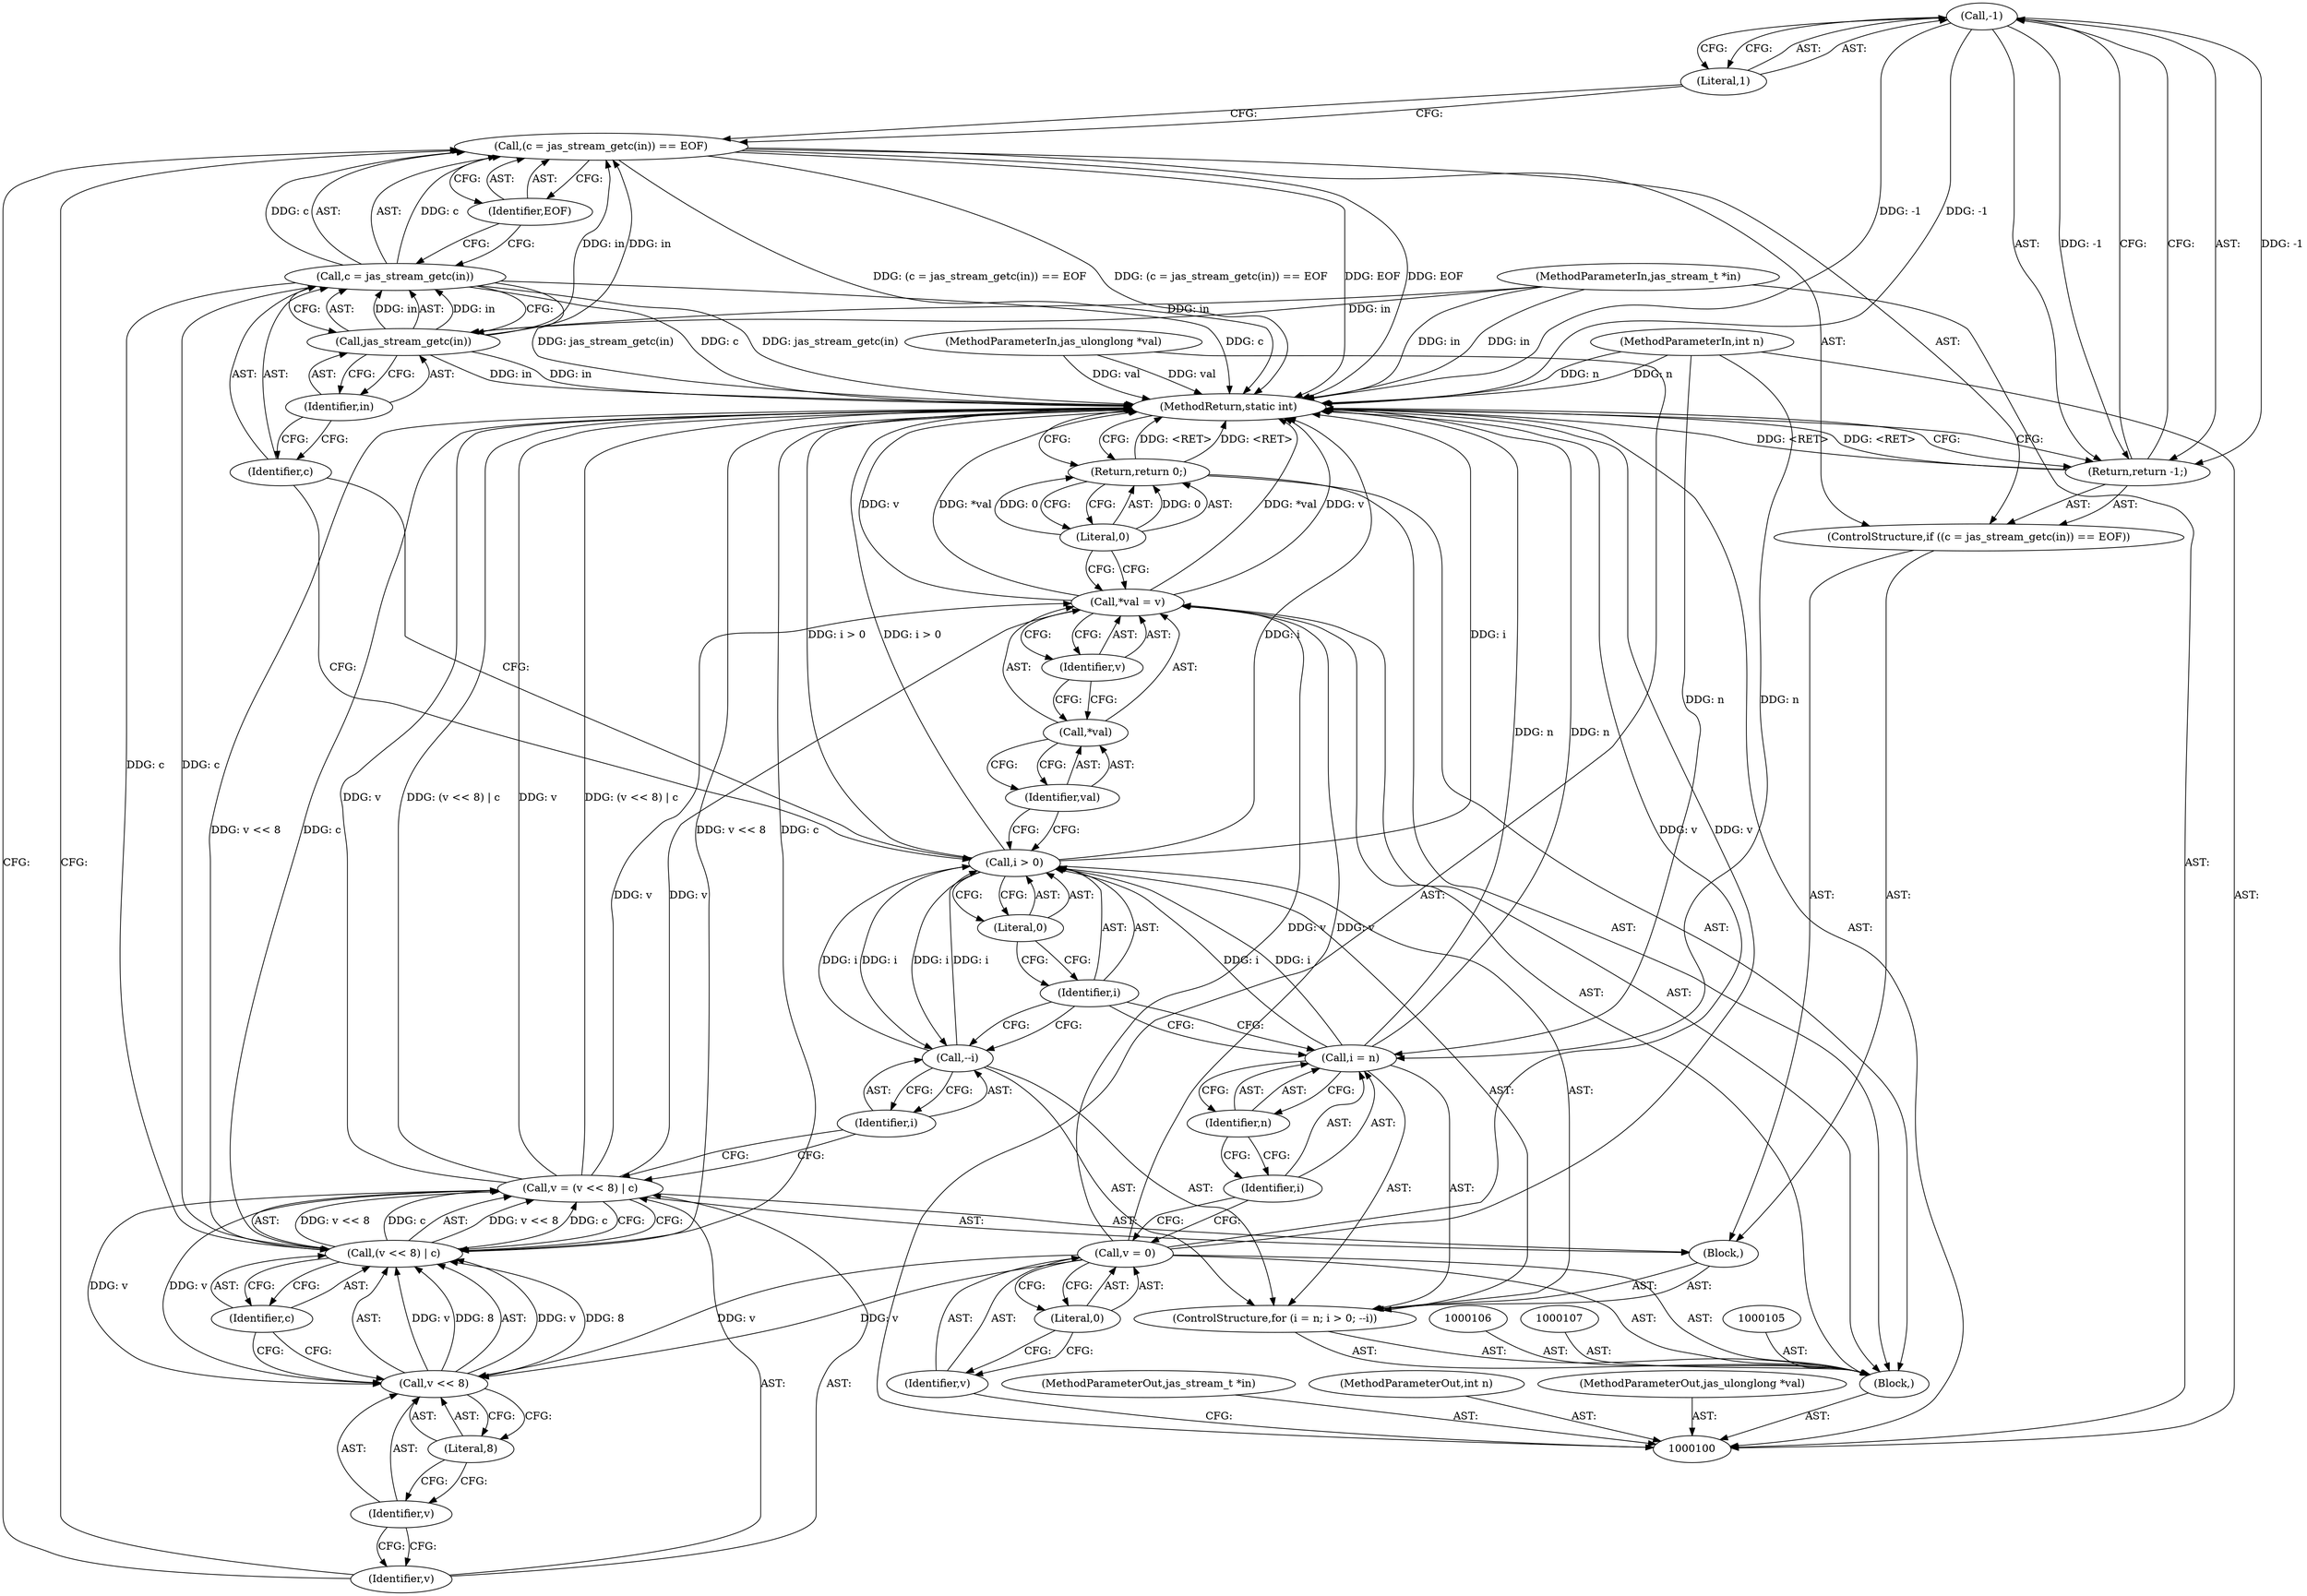 digraph "0_jasper_d42b2388f7f8e0332c846675133acea151fc557a_2" {
"1000129" [label="(Call,-1)"];
"1000130" [label="(Literal,1)"];
"1000128" [label="(Return,return -1;)"];
"1000136" [label="(Literal,8)"];
"1000137" [label="(Identifier,c)"];
"1000131" [label="(Call,v = (v << 8) | c)"];
"1000132" [label="(Identifier,v)"];
"1000133" [label="(Call,(v << 8) | c)"];
"1000134" [label="(Call,v << 8)"];
"1000135" [label="(Identifier,v)"];
"1000138" [label="(Call,*val = v)"];
"1000139" [label="(Call,*val)"];
"1000140" [label="(Identifier,val)"];
"1000141" [label="(Identifier,v)"];
"1000142" [label="(Return,return 0;)"];
"1000143" [label="(Literal,0)"];
"1000144" [label="(MethodReturn,static int)"];
"1000101" [label="(MethodParameterIn,jas_stream_t *in)"];
"1000194" [label="(MethodParameterOut,jas_stream_t *in)"];
"1000102" [label="(MethodParameterIn,int n)"];
"1000195" [label="(MethodParameterOut,int n)"];
"1000103" [label="(MethodParameterIn,jas_ulonglong *val)"];
"1000196" [label="(MethodParameterOut,jas_ulonglong *val)"];
"1000104" [label="(Block,)"];
"1000108" [label="(Call,v = 0)"];
"1000109" [label="(Identifier,v)"];
"1000110" [label="(Literal,0)"];
"1000114" [label="(Identifier,n)"];
"1000115" [label="(Call,i > 0)"];
"1000116" [label="(Identifier,i)"];
"1000117" [label="(Literal,0)"];
"1000111" [label="(ControlStructure,for (i = n; i > 0; --i))"];
"1000118" [label="(Call,--i)"];
"1000119" [label="(Identifier,i)"];
"1000120" [label="(Block,)"];
"1000112" [label="(Call,i = n)"];
"1000113" [label="(Identifier,i)"];
"1000125" [label="(Call,jas_stream_getc(in))"];
"1000126" [label="(Identifier,in)"];
"1000121" [label="(ControlStructure,if ((c = jas_stream_getc(in)) == EOF))"];
"1000127" [label="(Identifier,EOF)"];
"1000122" [label="(Call,(c = jas_stream_getc(in)) == EOF)"];
"1000123" [label="(Call,c = jas_stream_getc(in))"];
"1000124" [label="(Identifier,c)"];
"1000129" -> "1000128"  [label="AST: "];
"1000129" -> "1000130"  [label="CFG: "];
"1000130" -> "1000129"  [label="AST: "];
"1000128" -> "1000129"  [label="CFG: "];
"1000129" -> "1000144"  [label="DDG: -1"];
"1000129" -> "1000128"  [label="DDG: -1"];
"1000130" -> "1000129"  [label="AST: "];
"1000130" -> "1000122"  [label="CFG: "];
"1000129" -> "1000130"  [label="CFG: "];
"1000128" -> "1000121"  [label="AST: "];
"1000128" -> "1000129"  [label="CFG: "];
"1000129" -> "1000128"  [label="AST: "];
"1000144" -> "1000128"  [label="CFG: "];
"1000128" -> "1000144"  [label="DDG: <RET>"];
"1000129" -> "1000128"  [label="DDG: -1"];
"1000136" -> "1000134"  [label="AST: "];
"1000136" -> "1000135"  [label="CFG: "];
"1000134" -> "1000136"  [label="CFG: "];
"1000137" -> "1000133"  [label="AST: "];
"1000137" -> "1000134"  [label="CFG: "];
"1000133" -> "1000137"  [label="CFG: "];
"1000131" -> "1000120"  [label="AST: "];
"1000131" -> "1000133"  [label="CFG: "];
"1000132" -> "1000131"  [label="AST: "];
"1000133" -> "1000131"  [label="AST: "];
"1000119" -> "1000131"  [label="CFG: "];
"1000131" -> "1000144"  [label="DDG: v"];
"1000131" -> "1000144"  [label="DDG: (v << 8) | c"];
"1000133" -> "1000131"  [label="DDG: v << 8"];
"1000133" -> "1000131"  [label="DDG: c"];
"1000131" -> "1000134"  [label="DDG: v"];
"1000131" -> "1000138"  [label="DDG: v"];
"1000132" -> "1000131"  [label="AST: "];
"1000132" -> "1000122"  [label="CFG: "];
"1000135" -> "1000132"  [label="CFG: "];
"1000133" -> "1000131"  [label="AST: "];
"1000133" -> "1000137"  [label="CFG: "];
"1000134" -> "1000133"  [label="AST: "];
"1000137" -> "1000133"  [label="AST: "];
"1000131" -> "1000133"  [label="CFG: "];
"1000133" -> "1000144"  [label="DDG: v << 8"];
"1000133" -> "1000144"  [label="DDG: c"];
"1000133" -> "1000131"  [label="DDG: v << 8"];
"1000133" -> "1000131"  [label="DDG: c"];
"1000134" -> "1000133"  [label="DDG: v"];
"1000134" -> "1000133"  [label="DDG: 8"];
"1000123" -> "1000133"  [label="DDG: c"];
"1000134" -> "1000133"  [label="AST: "];
"1000134" -> "1000136"  [label="CFG: "];
"1000135" -> "1000134"  [label="AST: "];
"1000136" -> "1000134"  [label="AST: "];
"1000137" -> "1000134"  [label="CFG: "];
"1000134" -> "1000133"  [label="DDG: v"];
"1000134" -> "1000133"  [label="DDG: 8"];
"1000131" -> "1000134"  [label="DDG: v"];
"1000108" -> "1000134"  [label="DDG: v"];
"1000135" -> "1000134"  [label="AST: "];
"1000135" -> "1000132"  [label="CFG: "];
"1000136" -> "1000135"  [label="CFG: "];
"1000138" -> "1000104"  [label="AST: "];
"1000138" -> "1000141"  [label="CFG: "];
"1000139" -> "1000138"  [label="AST: "];
"1000141" -> "1000138"  [label="AST: "];
"1000143" -> "1000138"  [label="CFG: "];
"1000138" -> "1000144"  [label="DDG: v"];
"1000138" -> "1000144"  [label="DDG: *val"];
"1000131" -> "1000138"  [label="DDG: v"];
"1000108" -> "1000138"  [label="DDG: v"];
"1000139" -> "1000138"  [label="AST: "];
"1000139" -> "1000140"  [label="CFG: "];
"1000140" -> "1000139"  [label="AST: "];
"1000141" -> "1000139"  [label="CFG: "];
"1000140" -> "1000139"  [label="AST: "];
"1000140" -> "1000115"  [label="CFG: "];
"1000139" -> "1000140"  [label="CFG: "];
"1000141" -> "1000138"  [label="AST: "];
"1000141" -> "1000139"  [label="CFG: "];
"1000138" -> "1000141"  [label="CFG: "];
"1000142" -> "1000104"  [label="AST: "];
"1000142" -> "1000143"  [label="CFG: "];
"1000143" -> "1000142"  [label="AST: "];
"1000144" -> "1000142"  [label="CFG: "];
"1000142" -> "1000144"  [label="DDG: <RET>"];
"1000143" -> "1000142"  [label="DDG: 0"];
"1000143" -> "1000142"  [label="AST: "];
"1000143" -> "1000138"  [label="CFG: "];
"1000142" -> "1000143"  [label="CFG: "];
"1000143" -> "1000142"  [label="DDG: 0"];
"1000144" -> "1000100"  [label="AST: "];
"1000144" -> "1000128"  [label="CFG: "];
"1000144" -> "1000142"  [label="CFG: "];
"1000125" -> "1000144"  [label="DDG: in"];
"1000123" -> "1000144"  [label="DDG: jas_stream_getc(in)"];
"1000123" -> "1000144"  [label="DDG: c"];
"1000112" -> "1000144"  [label="DDG: n"];
"1000115" -> "1000144"  [label="DDG: i > 0"];
"1000115" -> "1000144"  [label="DDG: i"];
"1000122" -> "1000144"  [label="DDG: EOF"];
"1000122" -> "1000144"  [label="DDG: (c = jas_stream_getc(in)) == EOF"];
"1000101" -> "1000144"  [label="DDG: in"];
"1000131" -> "1000144"  [label="DDG: v"];
"1000131" -> "1000144"  [label="DDG: (v << 8) | c"];
"1000138" -> "1000144"  [label="DDG: v"];
"1000138" -> "1000144"  [label="DDG: *val"];
"1000129" -> "1000144"  [label="DDG: -1"];
"1000103" -> "1000144"  [label="DDG: val"];
"1000133" -> "1000144"  [label="DDG: v << 8"];
"1000133" -> "1000144"  [label="DDG: c"];
"1000102" -> "1000144"  [label="DDG: n"];
"1000108" -> "1000144"  [label="DDG: v"];
"1000142" -> "1000144"  [label="DDG: <RET>"];
"1000128" -> "1000144"  [label="DDG: <RET>"];
"1000101" -> "1000100"  [label="AST: "];
"1000101" -> "1000144"  [label="DDG: in"];
"1000101" -> "1000125"  [label="DDG: in"];
"1000194" -> "1000100"  [label="AST: "];
"1000102" -> "1000100"  [label="AST: "];
"1000102" -> "1000144"  [label="DDG: n"];
"1000102" -> "1000112"  [label="DDG: n"];
"1000195" -> "1000100"  [label="AST: "];
"1000103" -> "1000100"  [label="AST: "];
"1000103" -> "1000144"  [label="DDG: val"];
"1000196" -> "1000100"  [label="AST: "];
"1000104" -> "1000100"  [label="AST: "];
"1000105" -> "1000104"  [label="AST: "];
"1000106" -> "1000104"  [label="AST: "];
"1000107" -> "1000104"  [label="AST: "];
"1000108" -> "1000104"  [label="AST: "];
"1000111" -> "1000104"  [label="AST: "];
"1000138" -> "1000104"  [label="AST: "];
"1000142" -> "1000104"  [label="AST: "];
"1000108" -> "1000104"  [label="AST: "];
"1000108" -> "1000110"  [label="CFG: "];
"1000109" -> "1000108"  [label="AST: "];
"1000110" -> "1000108"  [label="AST: "];
"1000113" -> "1000108"  [label="CFG: "];
"1000108" -> "1000144"  [label="DDG: v"];
"1000108" -> "1000134"  [label="DDG: v"];
"1000108" -> "1000138"  [label="DDG: v"];
"1000109" -> "1000108"  [label="AST: "];
"1000109" -> "1000100"  [label="CFG: "];
"1000110" -> "1000109"  [label="CFG: "];
"1000110" -> "1000108"  [label="AST: "];
"1000110" -> "1000109"  [label="CFG: "];
"1000108" -> "1000110"  [label="CFG: "];
"1000114" -> "1000112"  [label="AST: "];
"1000114" -> "1000113"  [label="CFG: "];
"1000112" -> "1000114"  [label="CFG: "];
"1000115" -> "1000111"  [label="AST: "];
"1000115" -> "1000117"  [label="CFG: "];
"1000116" -> "1000115"  [label="AST: "];
"1000117" -> "1000115"  [label="AST: "];
"1000124" -> "1000115"  [label="CFG: "];
"1000140" -> "1000115"  [label="CFG: "];
"1000115" -> "1000144"  [label="DDG: i > 0"];
"1000115" -> "1000144"  [label="DDG: i"];
"1000112" -> "1000115"  [label="DDG: i"];
"1000118" -> "1000115"  [label="DDG: i"];
"1000115" -> "1000118"  [label="DDG: i"];
"1000116" -> "1000115"  [label="AST: "];
"1000116" -> "1000112"  [label="CFG: "];
"1000116" -> "1000118"  [label="CFG: "];
"1000117" -> "1000116"  [label="CFG: "];
"1000117" -> "1000115"  [label="AST: "];
"1000117" -> "1000116"  [label="CFG: "];
"1000115" -> "1000117"  [label="CFG: "];
"1000111" -> "1000104"  [label="AST: "];
"1000112" -> "1000111"  [label="AST: "];
"1000115" -> "1000111"  [label="AST: "];
"1000118" -> "1000111"  [label="AST: "];
"1000120" -> "1000111"  [label="AST: "];
"1000118" -> "1000111"  [label="AST: "];
"1000118" -> "1000119"  [label="CFG: "];
"1000119" -> "1000118"  [label="AST: "];
"1000116" -> "1000118"  [label="CFG: "];
"1000118" -> "1000115"  [label="DDG: i"];
"1000115" -> "1000118"  [label="DDG: i"];
"1000119" -> "1000118"  [label="AST: "];
"1000119" -> "1000131"  [label="CFG: "];
"1000118" -> "1000119"  [label="CFG: "];
"1000120" -> "1000111"  [label="AST: "];
"1000121" -> "1000120"  [label="AST: "];
"1000131" -> "1000120"  [label="AST: "];
"1000112" -> "1000111"  [label="AST: "];
"1000112" -> "1000114"  [label="CFG: "];
"1000113" -> "1000112"  [label="AST: "];
"1000114" -> "1000112"  [label="AST: "];
"1000116" -> "1000112"  [label="CFG: "];
"1000112" -> "1000144"  [label="DDG: n"];
"1000102" -> "1000112"  [label="DDG: n"];
"1000112" -> "1000115"  [label="DDG: i"];
"1000113" -> "1000112"  [label="AST: "];
"1000113" -> "1000108"  [label="CFG: "];
"1000114" -> "1000113"  [label="CFG: "];
"1000125" -> "1000123"  [label="AST: "];
"1000125" -> "1000126"  [label="CFG: "];
"1000126" -> "1000125"  [label="AST: "];
"1000123" -> "1000125"  [label="CFG: "];
"1000125" -> "1000144"  [label="DDG: in"];
"1000125" -> "1000122"  [label="DDG: in"];
"1000125" -> "1000123"  [label="DDG: in"];
"1000101" -> "1000125"  [label="DDG: in"];
"1000126" -> "1000125"  [label="AST: "];
"1000126" -> "1000124"  [label="CFG: "];
"1000125" -> "1000126"  [label="CFG: "];
"1000121" -> "1000120"  [label="AST: "];
"1000122" -> "1000121"  [label="AST: "];
"1000128" -> "1000121"  [label="AST: "];
"1000127" -> "1000122"  [label="AST: "];
"1000127" -> "1000123"  [label="CFG: "];
"1000122" -> "1000127"  [label="CFG: "];
"1000122" -> "1000121"  [label="AST: "];
"1000122" -> "1000127"  [label="CFG: "];
"1000123" -> "1000122"  [label="AST: "];
"1000127" -> "1000122"  [label="AST: "];
"1000130" -> "1000122"  [label="CFG: "];
"1000132" -> "1000122"  [label="CFG: "];
"1000122" -> "1000144"  [label="DDG: EOF"];
"1000122" -> "1000144"  [label="DDG: (c = jas_stream_getc(in)) == EOF"];
"1000123" -> "1000122"  [label="DDG: c"];
"1000125" -> "1000122"  [label="DDG: in"];
"1000123" -> "1000122"  [label="AST: "];
"1000123" -> "1000125"  [label="CFG: "];
"1000124" -> "1000123"  [label="AST: "];
"1000125" -> "1000123"  [label="AST: "];
"1000127" -> "1000123"  [label="CFG: "];
"1000123" -> "1000144"  [label="DDG: jas_stream_getc(in)"];
"1000123" -> "1000144"  [label="DDG: c"];
"1000123" -> "1000122"  [label="DDG: c"];
"1000125" -> "1000123"  [label="DDG: in"];
"1000123" -> "1000133"  [label="DDG: c"];
"1000124" -> "1000123"  [label="AST: "];
"1000124" -> "1000115"  [label="CFG: "];
"1000126" -> "1000124"  [label="CFG: "];
}
